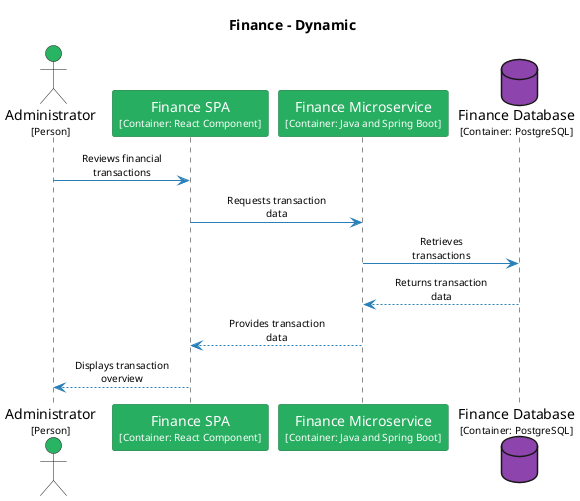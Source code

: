 @startuml
set separator none
title Finance - Dynamic

skinparam {
  arrowFontSize 10
  defaultTextAlignment center
  wrapWidth 200
  maxMessageSize 100
}

hide stereotype

skinparam sequenceParticipant<<Administrator>> {
  BackgroundColor #28b463
  FontColor #ffffff
  BorderColor #1c7d45
  shadowing false
}
skinparam sequenceParticipant<<Finance.FinanceDatabase>> {
  BackgroundColor #8e44ad
  FontColor #ffffff
  BorderColor #632f79
  shadowing false
}
skinparam sequenceParticipant<<Finance.FinanceMicroservice>> {
  BackgroundColor #27ae60
  FontColor #ffffff
  BorderColor #1b7943
  shadowing false
}
skinparam sequenceParticipant<<Finance.FinanceSPA>> {
  BackgroundColor #27ae60
  FontColor #ffffff
  BorderColor #1b7943
  shadowing false
}

actor "Administrator\n<size:10>[Person]</size>" as Administrator <<Administrator>> #28b463
participant "Finance SPA\n<size:10>[Container: React Component]</size>" as Finance.FinanceSPA <<Finance.FinanceSPA>> #27ae60
participant "Finance Microservice\n<size:10>[Container: Java and Spring Boot]</size>" as Finance.FinanceMicroservice <<Finance.FinanceMicroservice>> #27ae60
database "Finance Database\n<size:10>[Container: PostgreSQL]</size>" as Finance.FinanceDatabase <<Finance.FinanceDatabase>> #8e44ad
Administrator -[#2980b9]> Finance.FinanceSPA : Reviews financial transactions
Finance.FinanceSPA -[#2980b9]> Finance.FinanceMicroservice : Requests transaction data
Finance.FinanceMicroservice -[#2980b9]> Finance.FinanceDatabase : Retrieves transactions
Finance.FinanceMicroservice <-[#2980b9]- Finance.FinanceDatabase : Returns transaction data
Finance.FinanceSPA <-[#2980b9]- Finance.FinanceMicroservice : Provides transaction data
Administrator <-[#2980b9]- Finance.FinanceSPA : Displays transaction overview
@enduml